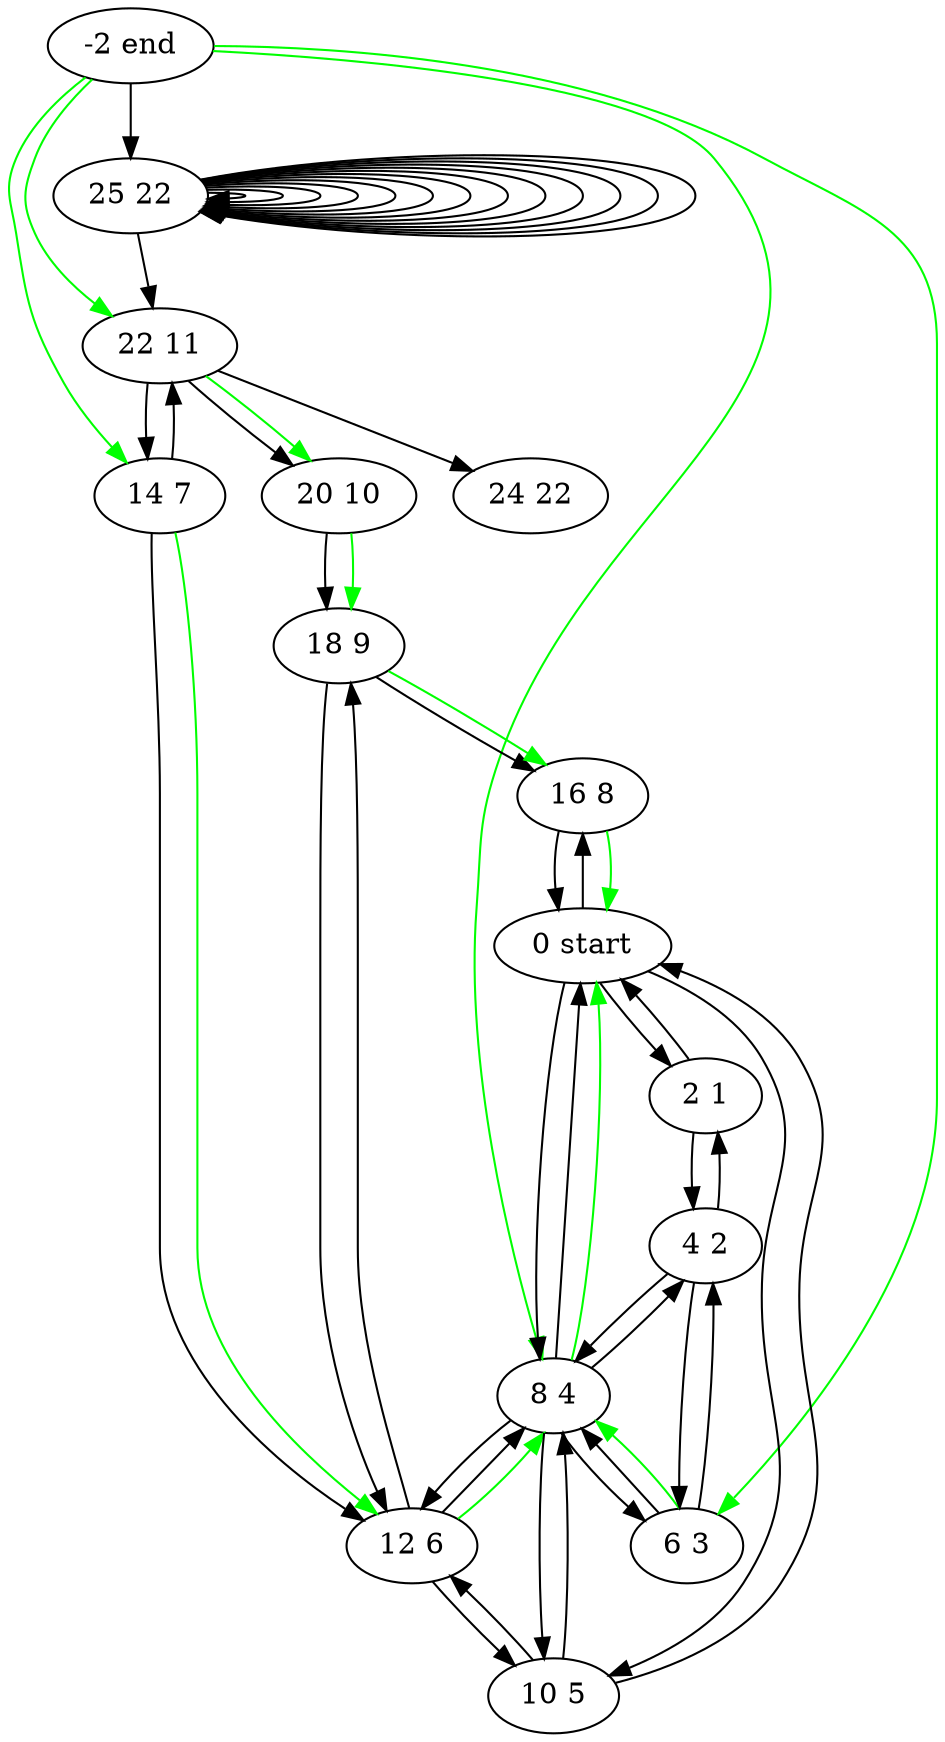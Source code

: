 digraph 3 {
	"-2 end";
	"25 22";
	"25 22";
	"25 22";
	"25 22";
	"25 22";
	"25 22";
	"25 22";
	"25 22";
	"25 22";
	"25 22";
	"25 22";
	"25 22";
	"25 22";
	"25 22";
	"24 22";
	"22 11";
	"20 10";
	"18 9";
	"16 8";
	"14 7";
	"12 6";
	"10 5";
	"8 4";
	"6 3";
	"4 2";
	"2 1";
	"0 start";
	"-2 end" -> "25 22";
	"25 22" -> "25 22";
	"25 22" -> "25 22";
	"25 22" -> "25 22";
	"25 22" -> "25 22";
	"25 22" -> "25 22";
	"25 22" -> "25 22";
	"25 22" -> "25 22";
	"25 22" -> "25 22";
	"25 22" -> "25 22";
	"25 22" -> "25 22";
	"25 22" -> "25 22";
	"25 22" -> "25 22";
	"25 22" -> "25 22";
	"22 11" -> "24 22";
	"25 22" -> "22 11";
	"-2 end" -> "22 11" [dir = forward color = "green"];
	"14 7" -> "22 11";
	"22 11" -> "20 10";
	"22 11" -> "20 10" [dir = forward color = "green"];
	"20 10" -> "18 9";
	"20 10" -> "18 9" [dir = forward color = "green"];
	"12 6" -> "18 9";
	"0 start" -> "16 8";
	"18 9" -> "16 8";
	"18 9" -> "16 8" [dir = forward color = "green"];
	"22 11" -> "14 7";
	"-2 end" -> "14 7" [dir = forward color = "green"];
	"8 4" -> "12 6";
	"10 5" -> "12 6";
	"18 9" -> "12 6";
	"14 7" -> "12 6";
	"14 7" -> "12 6" [dir = forward color = "green"];
	"0 start" -> "10 5";
	"8 4" -> "10 5";
	"12 6" -> "10 5";
	"0 start" -> "8 4";
	"4 2" -> "8 4";
	"6 3" -> "8 4";
	"12 6" -> "8 4";
	"10 5" -> "8 4";
	"12 6" -> "8 4" [dir = forward color = "green"];
	"-2 end" -> "8 4" [dir = forward color = "green"];
	"6 3" -> "8 4" [dir = forward color = "green"];
	"-2 end" -> "6 3" [dir = forward color = "green"];
	"4 2" -> "6 3";
	"8 4" -> "6 3";
	"2 1" -> "4 2";
	"8 4" -> "4 2";
	"6 3" -> "4 2";
	"0 start" -> "2 1";
	"4 2" -> "2 1";
	"16 8" -> "0 start";
	"10 5" -> "0 start";
	"8 4" -> "0 start";
	"2 1" -> "0 start";
	"8 4" -> "0 start" [dir = forward color = "green"];
	"16 8" -> "0 start" [dir = forward color = "green"];
	}
